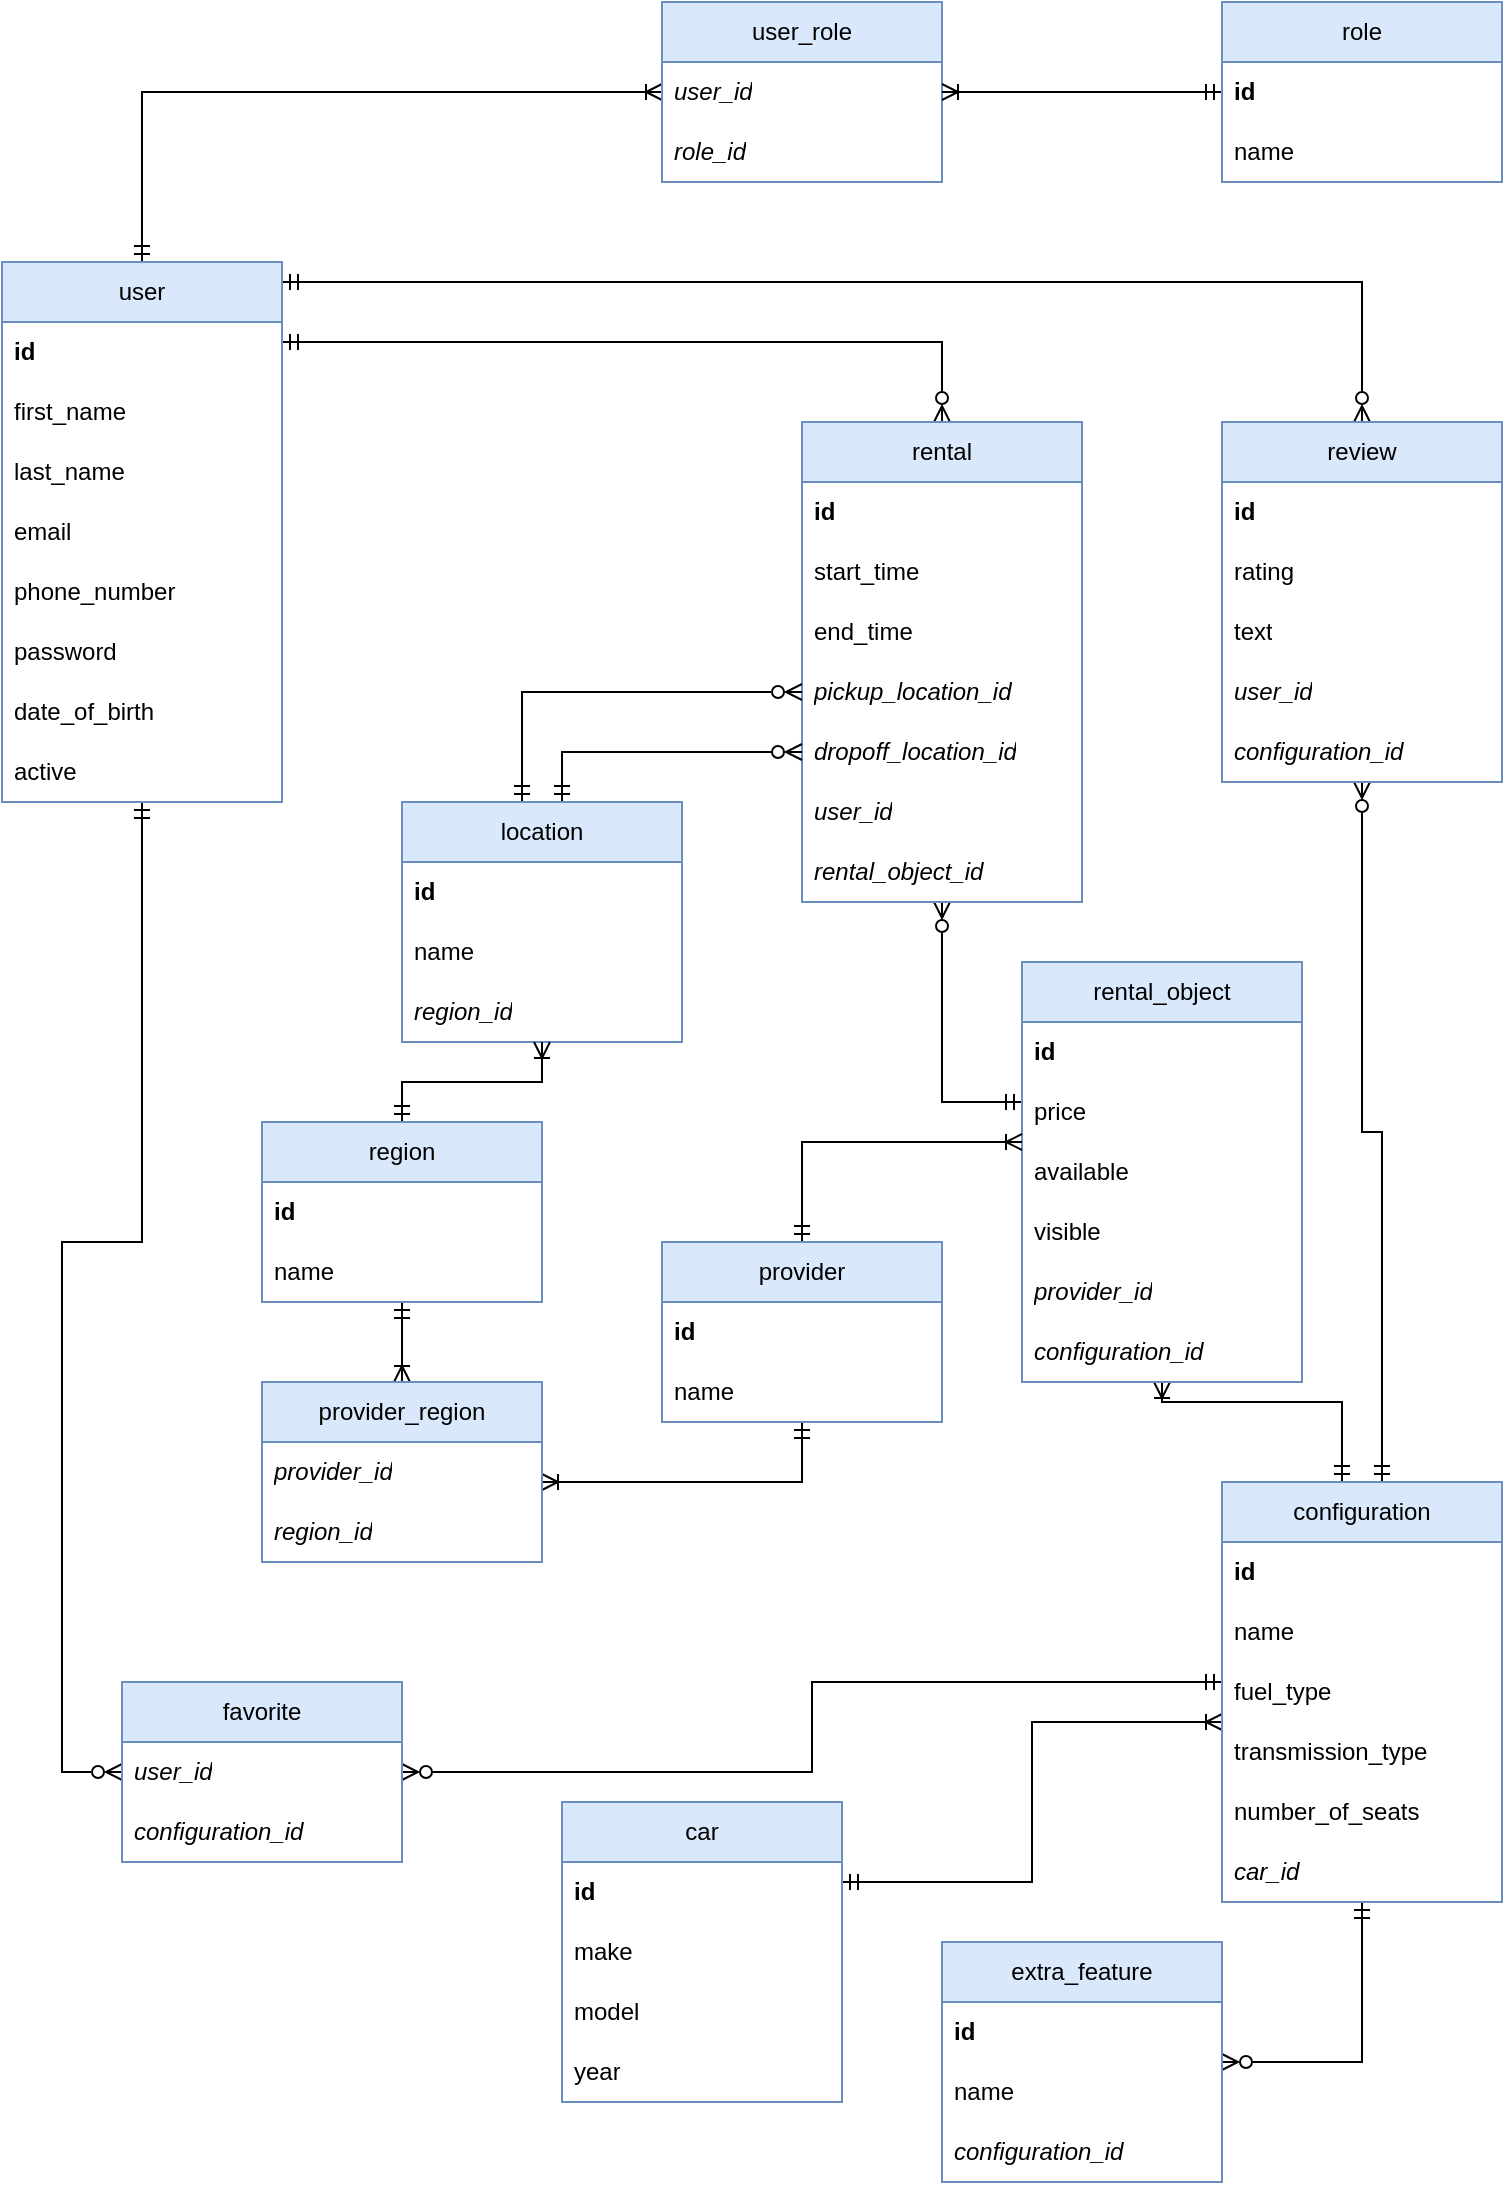 <mxfile version="27.0.6">
  <diagram name="Page-1" id="WNyybUGZri2ZSLPDKoCc">
    <mxGraphModel dx="1010" dy="706" grid="1" gridSize="10" guides="1" tooltips="1" connect="1" arrows="1" fold="1" page="1" pageScale="1" pageWidth="827" pageHeight="1169" math="0" shadow="0">
      <root>
        <mxCell id="0" />
        <mxCell id="1" parent="0" />
        <mxCell id="mpDzhfVtSffEge_rda7b-10" style="edgeStyle=orthogonalEdgeStyle;rounded=0;orthogonalLoop=1;jettySize=auto;html=1;startArrow=ERmandOne;startFill=0;endArrow=ERoneToMany;endFill=0;" parent="1" source="PWQ7mStpWj21gvmkoMF8-1" target="PWQ7mStpWj21gvmkoMF8-10" edge="1">
          <mxGeometry relative="1" as="geometry">
            <Array as="points">
              <mxPoint x="110" y="85" />
            </Array>
          </mxGeometry>
        </mxCell>
        <mxCell id="mpDzhfVtSffEge_rda7b-12" style="edgeStyle=orthogonalEdgeStyle;rounded=0;orthogonalLoop=1;jettySize=auto;html=1;startArrow=ERmandOne;startFill=0;endArrow=ERzeroToMany;endFill=0;" parent="1" source="PWQ7mStpWj21gvmkoMF8-1" target="PWQ7mStpWj21gvmkoMF8-62" edge="1">
          <mxGeometry relative="1" as="geometry">
            <Array as="points">
              <mxPoint x="720" y="180" />
            </Array>
          </mxGeometry>
        </mxCell>
        <mxCell id="mpDzhfVtSffEge_rda7b-26" style="edgeStyle=orthogonalEdgeStyle;rounded=0;orthogonalLoop=1;jettySize=auto;html=1;startArrow=ERmandOne;startFill=0;endArrow=ERzeroToMany;endFill=0;" parent="1" source="PWQ7mStpWj21gvmkoMF8-1" target="PWQ7mStpWj21gvmkoMF8-58" edge="1">
          <mxGeometry relative="1" as="geometry">
            <Array as="points">
              <mxPoint x="110" y="660" />
              <mxPoint x="70" y="660" />
              <mxPoint x="70" y="925" />
            </Array>
          </mxGeometry>
        </mxCell>
        <mxCell id="z5wLaxCJJsWIut5VB5Wa-21" style="edgeStyle=orthogonalEdgeStyle;rounded=0;orthogonalLoop=1;jettySize=auto;html=1;startArrow=ERmandOne;startFill=0;endArrow=ERzeroToMany;endFill=0;" parent="1" source="PWQ7mStpWj21gvmkoMF8-1" target="PWQ7mStpWj21gvmkoMF8-49" edge="1">
          <mxGeometry relative="1" as="geometry">
            <Array as="points">
              <mxPoint x="510" y="210" />
            </Array>
          </mxGeometry>
        </mxCell>
        <mxCell id="PWQ7mStpWj21gvmkoMF8-1" value="user" style="swimlane;fontStyle=0;childLayout=stackLayout;horizontal=1;startSize=30;horizontalStack=0;resizeParent=1;resizeParentMax=0;resizeLast=0;collapsible=1;marginBottom=0;whiteSpace=wrap;html=1;fillColor=#dae8fc;strokeColor=#6c8ebf;" parent="1" vertex="1">
          <mxGeometry x="40" y="170" width="140" height="270" as="geometry" />
        </mxCell>
        <mxCell id="PWQ7mStpWj21gvmkoMF8-2" value="&lt;b&gt;id&lt;/b&gt;" style="text;strokeColor=none;fillColor=none;align=left;verticalAlign=middle;spacingLeft=4;spacingRight=4;overflow=hidden;points=[[0,0.5],[1,0.5]];portConstraint=eastwest;rotatable=0;whiteSpace=wrap;html=1;" parent="PWQ7mStpWj21gvmkoMF8-1" vertex="1">
          <mxGeometry y="30" width="140" height="30" as="geometry" />
        </mxCell>
        <mxCell id="PWQ7mStpWj21gvmkoMF8-3" value="first_name" style="text;strokeColor=none;fillColor=none;align=left;verticalAlign=middle;spacingLeft=4;spacingRight=4;overflow=hidden;points=[[0,0.5],[1,0.5]];portConstraint=eastwest;rotatable=0;whiteSpace=wrap;html=1;" parent="PWQ7mStpWj21gvmkoMF8-1" vertex="1">
          <mxGeometry y="60" width="140" height="30" as="geometry" />
        </mxCell>
        <mxCell id="PWQ7mStpWj21gvmkoMF8-4" value="last_name" style="text;strokeColor=none;fillColor=none;align=left;verticalAlign=middle;spacingLeft=4;spacingRight=4;overflow=hidden;points=[[0,0.5],[1,0.5]];portConstraint=eastwest;rotatable=0;whiteSpace=wrap;html=1;" parent="PWQ7mStpWj21gvmkoMF8-1" vertex="1">
          <mxGeometry y="90" width="140" height="30" as="geometry" />
        </mxCell>
        <mxCell id="PWQ7mStpWj21gvmkoMF8-5" value="email" style="text;strokeColor=none;fillColor=none;align=left;verticalAlign=middle;spacingLeft=4;spacingRight=4;overflow=hidden;points=[[0,0.5],[1,0.5]];portConstraint=eastwest;rotatable=0;whiteSpace=wrap;html=1;" parent="PWQ7mStpWj21gvmkoMF8-1" vertex="1">
          <mxGeometry y="120" width="140" height="30" as="geometry" />
        </mxCell>
        <mxCell id="PWQ7mStpWj21gvmkoMF8-6" value="phone_number" style="text;strokeColor=none;fillColor=none;align=left;verticalAlign=middle;spacingLeft=4;spacingRight=4;overflow=hidden;points=[[0,0.5],[1,0.5]];portConstraint=eastwest;rotatable=0;whiteSpace=wrap;html=1;" parent="PWQ7mStpWj21gvmkoMF8-1" vertex="1">
          <mxGeometry y="150" width="140" height="30" as="geometry" />
        </mxCell>
        <mxCell id="PWQ7mStpWj21gvmkoMF8-7" value="password" style="text;strokeColor=none;fillColor=none;align=left;verticalAlign=middle;spacingLeft=4;spacingRight=4;overflow=hidden;points=[[0,0.5],[1,0.5]];portConstraint=eastwest;rotatable=0;whiteSpace=wrap;html=1;" parent="PWQ7mStpWj21gvmkoMF8-1" vertex="1">
          <mxGeometry y="180" width="140" height="30" as="geometry" />
        </mxCell>
        <mxCell id="PWQ7mStpWj21gvmkoMF8-8" value="date_of_birth" style="text;strokeColor=none;fillColor=none;align=left;verticalAlign=middle;spacingLeft=4;spacingRight=4;overflow=hidden;points=[[0,0.5],[1,0.5]];portConstraint=eastwest;rotatable=0;whiteSpace=wrap;html=1;" parent="PWQ7mStpWj21gvmkoMF8-1" vertex="1">
          <mxGeometry y="210" width="140" height="30" as="geometry" />
        </mxCell>
        <mxCell id="PWQ7mStpWj21gvmkoMF8-9" value="active" style="text;strokeColor=none;fillColor=none;align=left;verticalAlign=middle;spacingLeft=4;spacingRight=4;overflow=hidden;points=[[0,0.5],[1,0.5]];portConstraint=eastwest;rotatable=0;whiteSpace=wrap;html=1;" parent="PWQ7mStpWj21gvmkoMF8-1" vertex="1">
          <mxGeometry y="240" width="140" height="30" as="geometry" />
        </mxCell>
        <mxCell id="PWQ7mStpWj21gvmkoMF8-10" value="user_role" style="swimlane;fontStyle=0;childLayout=stackLayout;horizontal=1;startSize=30;horizontalStack=0;resizeParent=1;resizeParentMax=0;resizeLast=0;collapsible=1;marginBottom=0;whiteSpace=wrap;html=1;fillColor=#dae8fc;strokeColor=#6c8ebf;" parent="1" vertex="1">
          <mxGeometry x="370" y="40" width="140" height="90" as="geometry" />
        </mxCell>
        <mxCell id="PWQ7mStpWj21gvmkoMF8-11" value="&lt;i style=&quot;&quot;&gt;user_id&lt;/i&gt;" style="text;strokeColor=none;fillColor=none;align=left;verticalAlign=middle;spacingLeft=4;spacingRight=4;overflow=hidden;points=[[0,0.5],[1,0.5]];portConstraint=eastwest;rotatable=0;whiteSpace=wrap;html=1;" parent="PWQ7mStpWj21gvmkoMF8-10" vertex="1">
          <mxGeometry y="30" width="140" height="30" as="geometry" />
        </mxCell>
        <mxCell id="PWQ7mStpWj21gvmkoMF8-12" value="&lt;i style=&quot;&quot;&gt;role_id&lt;/i&gt;" style="text;strokeColor=none;fillColor=none;align=left;verticalAlign=middle;spacingLeft=4;spacingRight=4;overflow=hidden;points=[[0,0.5],[1,0.5]];portConstraint=eastwest;rotatable=0;whiteSpace=wrap;html=1;" parent="PWQ7mStpWj21gvmkoMF8-10" vertex="1">
          <mxGeometry y="60" width="140" height="30" as="geometry" />
        </mxCell>
        <mxCell id="mpDzhfVtSffEge_rda7b-11" style="edgeStyle=orthogonalEdgeStyle;rounded=0;orthogonalLoop=1;jettySize=auto;html=1;startArrow=ERmandOne;startFill=0;endArrow=ERoneToMany;endFill=0;" parent="1" source="PWQ7mStpWj21gvmkoMF8-14" target="PWQ7mStpWj21gvmkoMF8-10" edge="1">
          <mxGeometry relative="1" as="geometry" />
        </mxCell>
        <mxCell id="PWQ7mStpWj21gvmkoMF8-14" value="role" style="swimlane;fontStyle=0;childLayout=stackLayout;horizontal=1;startSize=30;horizontalStack=0;resizeParent=1;resizeParentMax=0;resizeLast=0;collapsible=1;marginBottom=0;whiteSpace=wrap;html=1;fillColor=#dae8fc;strokeColor=#6c8ebf;" parent="1" vertex="1">
          <mxGeometry x="650" y="40" width="140" height="90" as="geometry" />
        </mxCell>
        <mxCell id="PWQ7mStpWj21gvmkoMF8-15" value="&lt;b&gt;id&lt;/b&gt;" style="text;strokeColor=none;fillColor=none;align=left;verticalAlign=middle;spacingLeft=4;spacingRight=4;overflow=hidden;points=[[0,0.5],[1,0.5]];portConstraint=eastwest;rotatable=0;whiteSpace=wrap;html=1;" parent="PWQ7mStpWj21gvmkoMF8-14" vertex="1">
          <mxGeometry y="30" width="140" height="30" as="geometry" />
        </mxCell>
        <mxCell id="PWQ7mStpWj21gvmkoMF8-16" value="name" style="text;strokeColor=none;fillColor=none;align=left;verticalAlign=middle;spacingLeft=4;spacingRight=4;overflow=hidden;points=[[0,0.5],[1,0.5]];portConstraint=eastwest;rotatable=0;whiteSpace=wrap;html=1;" parent="PWQ7mStpWj21gvmkoMF8-14" vertex="1">
          <mxGeometry y="60" width="140" height="30" as="geometry" />
        </mxCell>
        <mxCell id="mpDzhfVtSffEge_rda7b-24" style="edgeStyle=orthogonalEdgeStyle;rounded=0;orthogonalLoop=1;jettySize=auto;html=1;startArrow=ERmandOne;startFill=0;endArrow=ERoneToMany;endFill=0;" parent="1" source="PWQ7mStpWj21gvmkoMF8-20" target="PWQ7mStpWj21gvmkoMF8-25" edge="1">
          <mxGeometry relative="1" as="geometry">
            <Array as="points">
              <mxPoint x="555" y="980" />
              <mxPoint x="555" y="900" />
            </Array>
          </mxGeometry>
        </mxCell>
        <mxCell id="PWQ7mStpWj21gvmkoMF8-20" value="car" style="swimlane;fontStyle=0;childLayout=stackLayout;horizontal=1;startSize=30;horizontalStack=0;resizeParent=1;resizeParentMax=0;resizeLast=0;collapsible=1;marginBottom=0;whiteSpace=wrap;html=1;fillColor=#dae8fc;strokeColor=#6c8ebf;" parent="1" vertex="1">
          <mxGeometry x="320" y="940" width="140" height="150" as="geometry" />
        </mxCell>
        <mxCell id="PWQ7mStpWj21gvmkoMF8-24" value="&lt;b&gt;id&lt;/b&gt;" style="text;strokeColor=none;fillColor=none;align=left;verticalAlign=middle;spacingLeft=4;spacingRight=4;overflow=hidden;points=[[0,0.5],[1,0.5]];portConstraint=eastwest;rotatable=0;whiteSpace=wrap;html=1;" parent="PWQ7mStpWj21gvmkoMF8-20" vertex="1">
          <mxGeometry y="30" width="140" height="30" as="geometry" />
        </mxCell>
        <mxCell id="PWQ7mStpWj21gvmkoMF8-21" value="make" style="text;strokeColor=none;fillColor=none;align=left;verticalAlign=middle;spacingLeft=4;spacingRight=4;overflow=hidden;points=[[0,0.5],[1,0.5]];portConstraint=eastwest;rotatable=0;whiteSpace=wrap;html=1;" parent="PWQ7mStpWj21gvmkoMF8-20" vertex="1">
          <mxGeometry y="60" width="140" height="30" as="geometry" />
        </mxCell>
        <mxCell id="PWQ7mStpWj21gvmkoMF8-22" value="model" style="text;strokeColor=none;fillColor=none;align=left;verticalAlign=middle;spacingLeft=4;spacingRight=4;overflow=hidden;points=[[0,0.5],[1,0.5]];portConstraint=eastwest;rotatable=0;whiteSpace=wrap;html=1;" parent="PWQ7mStpWj21gvmkoMF8-20" vertex="1">
          <mxGeometry y="90" width="140" height="30" as="geometry" />
        </mxCell>
        <mxCell id="PWQ7mStpWj21gvmkoMF8-23" value="year" style="text;strokeColor=none;fillColor=none;align=left;verticalAlign=middle;spacingLeft=4;spacingRight=4;overflow=hidden;points=[[0,0.5],[1,0.5]];portConstraint=eastwest;rotatable=0;whiteSpace=wrap;html=1;" parent="PWQ7mStpWj21gvmkoMF8-20" vertex="1">
          <mxGeometry y="120" width="140" height="30" as="geometry" />
        </mxCell>
        <mxCell id="mpDzhfVtSffEge_rda7b-25" style="edgeStyle=orthogonalEdgeStyle;rounded=0;orthogonalLoop=1;jettySize=auto;html=1;startArrow=ERmandOne;startFill=0;endArrow=ERzeroToMany;endFill=0;" parent="1" source="PWQ7mStpWj21gvmkoMF8-25" target="PWQ7mStpWj21gvmkoMF8-32" edge="1">
          <mxGeometry relative="1" as="geometry">
            <Array as="points">
              <mxPoint x="720" y="1070" />
            </Array>
          </mxGeometry>
        </mxCell>
        <mxCell id="mpDzhfVtSffEge_rda7b-27" style="edgeStyle=orthogonalEdgeStyle;rounded=0;orthogonalLoop=1;jettySize=auto;html=1;startArrow=ERmandOne;startFill=0;endArrow=ERzeroToMany;endFill=0;" parent="1" source="PWQ7mStpWj21gvmkoMF8-25" target="PWQ7mStpWj21gvmkoMF8-58" edge="1">
          <mxGeometry relative="1" as="geometry">
            <Array as="points">
              <mxPoint x="445" y="880" />
              <mxPoint x="445" y="925" />
            </Array>
          </mxGeometry>
        </mxCell>
        <mxCell id="mpDzhfVtSffEge_rda7b-33" style="edgeStyle=orthogonalEdgeStyle;rounded=0;orthogonalLoop=1;jettySize=auto;html=1;startArrow=ERmandOne;startFill=0;endArrow=ERzeroToMany;endFill=0;" parent="1" source="PWQ7mStpWj21gvmkoMF8-25" target="PWQ7mStpWj21gvmkoMF8-62" edge="1">
          <mxGeometry relative="1" as="geometry">
            <Array as="points">
              <mxPoint x="730" y="605" />
              <mxPoint x="720" y="605" />
            </Array>
          </mxGeometry>
        </mxCell>
        <mxCell id="z5wLaxCJJsWIut5VB5Wa-22" style="edgeStyle=orthogonalEdgeStyle;rounded=0;orthogonalLoop=1;jettySize=auto;html=1;startArrow=ERmandOne;startFill=0;endArrow=ERoneToMany;endFill=0;" parent="1" source="PWQ7mStpWj21gvmkoMF8-25" target="PWQ7mStpWj21gvmkoMF8-36" edge="1">
          <mxGeometry relative="1" as="geometry">
            <Array as="points">
              <mxPoint x="710" y="740" />
              <mxPoint x="620" y="740" />
            </Array>
          </mxGeometry>
        </mxCell>
        <mxCell id="PWQ7mStpWj21gvmkoMF8-25" value="configuration" style="swimlane;fontStyle=0;childLayout=stackLayout;horizontal=1;startSize=30;horizontalStack=0;resizeParent=1;resizeParentMax=0;resizeLast=0;collapsible=1;marginBottom=0;whiteSpace=wrap;html=1;fillColor=#dae8fc;strokeColor=#6c8ebf;" parent="1" vertex="1">
          <mxGeometry x="650" y="780" width="140" height="210" as="geometry" />
        </mxCell>
        <mxCell id="PWQ7mStpWj21gvmkoMF8-26" value="&lt;b&gt;id&lt;/b&gt;" style="text;strokeColor=none;fillColor=none;align=left;verticalAlign=middle;spacingLeft=4;spacingRight=4;overflow=hidden;points=[[0,0.5],[1,0.5]];portConstraint=eastwest;rotatable=0;whiteSpace=wrap;html=1;" parent="PWQ7mStpWj21gvmkoMF8-25" vertex="1">
          <mxGeometry y="30" width="140" height="30" as="geometry" />
        </mxCell>
        <mxCell id="PWQ7mStpWj21gvmkoMF8-40" value="name" style="text;strokeColor=none;fillColor=none;align=left;verticalAlign=middle;spacingLeft=4;spacingRight=4;overflow=hidden;points=[[0,0.5],[1,0.5]];portConstraint=eastwest;rotatable=0;whiteSpace=wrap;html=1;" parent="PWQ7mStpWj21gvmkoMF8-25" vertex="1">
          <mxGeometry y="60" width="140" height="30" as="geometry" />
        </mxCell>
        <mxCell id="PWQ7mStpWj21gvmkoMF8-27" value="fuel_type" style="text;strokeColor=none;fillColor=none;align=left;verticalAlign=middle;spacingLeft=4;spacingRight=4;overflow=hidden;points=[[0,0.5],[1,0.5]];portConstraint=eastwest;rotatable=0;whiteSpace=wrap;html=1;" parent="PWQ7mStpWj21gvmkoMF8-25" vertex="1">
          <mxGeometry y="90" width="140" height="30" as="geometry" />
        </mxCell>
        <mxCell id="PWQ7mStpWj21gvmkoMF8-28" value="transmission_type" style="text;strokeColor=none;fillColor=none;align=left;verticalAlign=middle;spacingLeft=4;spacingRight=4;overflow=hidden;points=[[0,0.5],[1,0.5]];portConstraint=eastwest;rotatable=0;whiteSpace=wrap;html=1;" parent="PWQ7mStpWj21gvmkoMF8-25" vertex="1">
          <mxGeometry y="120" width="140" height="30" as="geometry" />
        </mxCell>
        <mxCell id="PWQ7mStpWj21gvmkoMF8-30" value="number_of_seats" style="text;strokeColor=none;fillColor=none;align=left;verticalAlign=middle;spacingLeft=4;spacingRight=4;overflow=hidden;points=[[0,0.5],[1,0.5]];portConstraint=eastwest;rotatable=0;whiteSpace=wrap;html=1;" parent="PWQ7mStpWj21gvmkoMF8-25" vertex="1">
          <mxGeometry y="150" width="140" height="30" as="geometry" />
        </mxCell>
        <mxCell id="PWQ7mStpWj21gvmkoMF8-31" value="&lt;i&gt;car_id&lt;/i&gt;" style="text;strokeColor=none;fillColor=none;align=left;verticalAlign=middle;spacingLeft=4;spacingRight=4;overflow=hidden;points=[[0,0.5],[1,0.5]];portConstraint=eastwest;rotatable=0;whiteSpace=wrap;html=1;" parent="PWQ7mStpWj21gvmkoMF8-25" vertex="1">
          <mxGeometry y="180" width="140" height="30" as="geometry" />
        </mxCell>
        <mxCell id="PWQ7mStpWj21gvmkoMF8-32" value="extra_feature" style="swimlane;fontStyle=0;childLayout=stackLayout;horizontal=1;startSize=30;horizontalStack=0;resizeParent=1;resizeParentMax=0;resizeLast=0;collapsible=1;marginBottom=0;whiteSpace=wrap;html=1;fillColor=#dae8fc;strokeColor=#6c8ebf;" parent="1" vertex="1">
          <mxGeometry x="510" y="1010" width="140" height="120" as="geometry" />
        </mxCell>
        <mxCell id="PWQ7mStpWj21gvmkoMF8-33" value="&lt;b&gt;id&lt;/b&gt;" style="text;strokeColor=none;fillColor=none;align=left;verticalAlign=middle;spacingLeft=4;spacingRight=4;overflow=hidden;points=[[0,0.5],[1,0.5]];portConstraint=eastwest;rotatable=0;whiteSpace=wrap;html=1;" parent="PWQ7mStpWj21gvmkoMF8-32" vertex="1">
          <mxGeometry y="30" width="140" height="30" as="geometry" />
        </mxCell>
        <mxCell id="PWQ7mStpWj21gvmkoMF8-34" value="name" style="text;strokeColor=none;fillColor=none;align=left;verticalAlign=middle;spacingLeft=4;spacingRight=4;overflow=hidden;points=[[0,0.5],[1,0.5]];portConstraint=eastwest;rotatable=0;whiteSpace=wrap;html=1;" parent="PWQ7mStpWj21gvmkoMF8-32" vertex="1">
          <mxGeometry y="60" width="140" height="30" as="geometry" />
        </mxCell>
        <mxCell id="PWQ7mStpWj21gvmkoMF8-35" value="&lt;i&gt;configuration_id&lt;/i&gt;" style="text;strokeColor=none;fillColor=none;align=left;verticalAlign=middle;spacingLeft=4;spacingRight=4;overflow=hidden;points=[[0,0.5],[1,0.5]];portConstraint=eastwest;rotatable=0;whiteSpace=wrap;html=1;" parent="PWQ7mStpWj21gvmkoMF8-32" vertex="1">
          <mxGeometry y="90" width="140" height="30" as="geometry" />
        </mxCell>
        <mxCell id="z5wLaxCJJsWIut5VB5Wa-24" style="edgeStyle=orthogonalEdgeStyle;rounded=0;orthogonalLoop=1;jettySize=auto;html=1;startArrow=ERmandOne;startFill=0;endArrow=ERzeroToMany;endFill=0;" parent="1" source="PWQ7mStpWj21gvmkoMF8-36" target="PWQ7mStpWj21gvmkoMF8-49" edge="1">
          <mxGeometry relative="1" as="geometry">
            <Array as="points">
              <mxPoint x="510" y="590" />
            </Array>
          </mxGeometry>
        </mxCell>
        <mxCell id="PWQ7mStpWj21gvmkoMF8-36" value="rental_object" style="swimlane;fontStyle=0;childLayout=stackLayout;horizontal=1;startSize=30;horizontalStack=0;resizeParent=1;resizeParentMax=0;resizeLast=0;collapsible=1;marginBottom=0;whiteSpace=wrap;html=1;fillColor=#dae8fc;strokeColor=#6c8ebf;" parent="1" vertex="1">
          <mxGeometry x="550" y="520" width="140" height="210" as="geometry" />
        </mxCell>
        <mxCell id="PWQ7mStpWj21gvmkoMF8-37" value="&lt;b&gt;id&lt;/b&gt;" style="text;strokeColor=none;fillColor=none;align=left;verticalAlign=middle;spacingLeft=4;spacingRight=4;overflow=hidden;points=[[0,0.5],[1,0.5]];portConstraint=eastwest;rotatable=0;whiteSpace=wrap;html=1;" parent="PWQ7mStpWj21gvmkoMF8-36" vertex="1">
          <mxGeometry y="30" width="140" height="30" as="geometry" />
        </mxCell>
        <mxCell id="PWQ7mStpWj21gvmkoMF8-38" value="price" style="text;strokeColor=none;fillColor=none;align=left;verticalAlign=middle;spacingLeft=4;spacingRight=4;overflow=hidden;points=[[0,0.5],[1,0.5]];portConstraint=eastwest;rotatable=0;whiteSpace=wrap;html=1;" parent="PWQ7mStpWj21gvmkoMF8-36" vertex="1">
          <mxGeometry y="60" width="140" height="30" as="geometry" />
        </mxCell>
        <mxCell id="PWQ7mStpWj21gvmkoMF8-46" value="available" style="text;strokeColor=none;fillColor=none;align=left;verticalAlign=middle;spacingLeft=4;spacingRight=4;overflow=hidden;points=[[0,0.5],[1,0.5]];portConstraint=eastwest;rotatable=0;whiteSpace=wrap;html=1;" parent="PWQ7mStpWj21gvmkoMF8-36" vertex="1">
          <mxGeometry y="90" width="140" height="30" as="geometry" />
        </mxCell>
        <mxCell id="PWQ7mStpWj21gvmkoMF8-47" value="visible" style="text;strokeColor=none;fillColor=none;align=left;verticalAlign=middle;spacingLeft=4;spacingRight=4;overflow=hidden;points=[[0,0.5],[1,0.5]];portConstraint=eastwest;rotatable=0;whiteSpace=wrap;html=1;" parent="PWQ7mStpWj21gvmkoMF8-36" vertex="1">
          <mxGeometry y="120" width="140" height="30" as="geometry" />
        </mxCell>
        <mxCell id="nfhnvdz3ESeLj24-b-Vm-1" value="&lt;i&gt;provider_id&lt;/i&gt;" style="text;strokeColor=none;fillColor=none;align=left;verticalAlign=middle;spacingLeft=4;spacingRight=4;overflow=hidden;points=[[0,0.5],[1,0.5]];portConstraint=eastwest;rotatable=0;whiteSpace=wrap;html=1;" vertex="1" parent="PWQ7mStpWj21gvmkoMF8-36">
          <mxGeometry y="150" width="140" height="30" as="geometry" />
        </mxCell>
        <mxCell id="PWQ7mStpWj21gvmkoMF8-48" value="&lt;i&gt;configuration_id&lt;/i&gt;" style="text;strokeColor=none;fillColor=none;align=left;verticalAlign=middle;spacingLeft=4;spacingRight=4;overflow=hidden;points=[[0,0.5],[1,0.5]];portConstraint=eastwest;rotatable=0;whiteSpace=wrap;html=1;" parent="PWQ7mStpWj21gvmkoMF8-36" vertex="1">
          <mxGeometry y="180" width="140" height="30" as="geometry" />
        </mxCell>
        <mxCell id="PWQ7mStpWj21gvmkoMF8-49" value="rental" style="swimlane;fontStyle=0;childLayout=stackLayout;horizontal=1;startSize=30;horizontalStack=0;resizeParent=1;resizeParentMax=0;resizeLast=0;collapsible=1;marginBottom=0;whiteSpace=wrap;html=1;fillColor=#dae8fc;strokeColor=#6c8ebf;" parent="1" vertex="1">
          <mxGeometry x="440" y="250" width="140" height="240" as="geometry" />
        </mxCell>
        <mxCell id="PWQ7mStpWj21gvmkoMF8-50" value="&lt;b&gt;id&lt;/b&gt;" style="text;strokeColor=none;fillColor=none;align=left;verticalAlign=middle;spacingLeft=4;spacingRight=4;overflow=hidden;points=[[0,0.5],[1,0.5]];portConstraint=eastwest;rotatable=0;whiteSpace=wrap;html=1;" parent="PWQ7mStpWj21gvmkoMF8-49" vertex="1">
          <mxGeometry y="30" width="140" height="30" as="geometry" />
        </mxCell>
        <mxCell id="PWQ7mStpWj21gvmkoMF8-51" value="start_time" style="text;strokeColor=none;fillColor=none;align=left;verticalAlign=middle;spacingLeft=4;spacingRight=4;overflow=hidden;points=[[0,0.5],[1,0.5]];portConstraint=eastwest;rotatable=0;whiteSpace=wrap;html=1;" parent="PWQ7mStpWj21gvmkoMF8-49" vertex="1">
          <mxGeometry y="60" width="140" height="30" as="geometry" />
        </mxCell>
        <mxCell id="PWQ7mStpWj21gvmkoMF8-52" value="end_time" style="text;strokeColor=none;fillColor=none;align=left;verticalAlign=middle;spacingLeft=4;spacingRight=4;overflow=hidden;points=[[0,0.5],[1,0.5]];portConstraint=eastwest;rotatable=0;whiteSpace=wrap;html=1;" parent="PWQ7mStpWj21gvmkoMF8-49" vertex="1">
          <mxGeometry y="90" width="140" height="30" as="geometry" />
        </mxCell>
        <mxCell id="z5wLaxCJJsWIut5VB5Wa-5" value="&lt;i&gt;pickup_location_id&lt;/i&gt;" style="text;strokeColor=none;fillColor=none;align=left;verticalAlign=middle;spacingLeft=4;spacingRight=4;overflow=hidden;points=[[0,0.5],[1,0.5]];portConstraint=eastwest;rotatable=0;whiteSpace=wrap;html=1;" parent="PWQ7mStpWj21gvmkoMF8-49" vertex="1">
          <mxGeometry y="120" width="140" height="30" as="geometry" />
        </mxCell>
        <mxCell id="z5wLaxCJJsWIut5VB5Wa-6" value="&lt;i&gt;dropoff_location_id&lt;/i&gt;" style="text;strokeColor=none;fillColor=none;align=left;verticalAlign=middle;spacingLeft=4;spacingRight=4;overflow=hidden;points=[[0,0.5],[1,0.5]];portConstraint=eastwest;rotatable=0;whiteSpace=wrap;html=1;" parent="PWQ7mStpWj21gvmkoMF8-49" vertex="1">
          <mxGeometry y="150" width="140" height="30" as="geometry" />
        </mxCell>
        <mxCell id="PWQ7mStpWj21gvmkoMF8-54" value="&lt;i&gt;user_id&lt;/i&gt;" style="text;strokeColor=none;fillColor=none;align=left;verticalAlign=middle;spacingLeft=4;spacingRight=4;overflow=hidden;points=[[0,0.5],[1,0.5]];portConstraint=eastwest;rotatable=0;whiteSpace=wrap;html=1;" parent="PWQ7mStpWj21gvmkoMF8-49" vertex="1">
          <mxGeometry y="180" width="140" height="30" as="geometry" />
        </mxCell>
        <mxCell id="PWQ7mStpWj21gvmkoMF8-55" value="&lt;i&gt;rental_object_id&lt;/i&gt;" style="text;strokeColor=none;fillColor=none;align=left;verticalAlign=middle;spacingLeft=4;spacingRight=4;overflow=hidden;points=[[0,0.5],[1,0.5]];portConstraint=eastwest;rotatable=0;whiteSpace=wrap;html=1;" parent="PWQ7mStpWj21gvmkoMF8-49" vertex="1">
          <mxGeometry y="210" width="140" height="30" as="geometry" />
        </mxCell>
        <mxCell id="PWQ7mStpWj21gvmkoMF8-58" value="favorite" style="swimlane;fontStyle=0;childLayout=stackLayout;horizontal=1;startSize=30;horizontalStack=0;resizeParent=1;resizeParentMax=0;resizeLast=0;collapsible=1;marginBottom=0;whiteSpace=wrap;html=1;fillColor=#dae8fc;strokeColor=#6c8ebf;" parent="1" vertex="1">
          <mxGeometry x="100" y="880" width="140" height="90" as="geometry" />
        </mxCell>
        <mxCell id="PWQ7mStpWj21gvmkoMF8-59" value="&lt;i style=&quot;&quot;&gt;user_id&lt;/i&gt;" style="text;strokeColor=none;fillColor=none;align=left;verticalAlign=middle;spacingLeft=4;spacingRight=4;overflow=hidden;points=[[0,0.5],[1,0.5]];portConstraint=eastwest;rotatable=0;whiteSpace=wrap;html=1;" parent="PWQ7mStpWj21gvmkoMF8-58" vertex="1">
          <mxGeometry y="30" width="140" height="30" as="geometry" />
        </mxCell>
        <mxCell id="PWQ7mStpWj21gvmkoMF8-60" value="&lt;i&gt;configuration_id&lt;/i&gt;" style="text;strokeColor=none;fillColor=none;align=left;verticalAlign=middle;spacingLeft=4;spacingRight=4;overflow=hidden;points=[[0,0.5],[1,0.5]];portConstraint=eastwest;rotatable=0;whiteSpace=wrap;html=1;" parent="PWQ7mStpWj21gvmkoMF8-58" vertex="1">
          <mxGeometry y="60" width="140" height="30" as="geometry" />
        </mxCell>
        <mxCell id="PWQ7mStpWj21gvmkoMF8-62" value="review" style="swimlane;fontStyle=0;childLayout=stackLayout;horizontal=1;startSize=30;horizontalStack=0;resizeParent=1;resizeParentMax=0;resizeLast=0;collapsible=1;marginBottom=0;whiteSpace=wrap;html=1;fillColor=#dae8fc;strokeColor=#6c8ebf;" parent="1" vertex="1">
          <mxGeometry x="650" y="250" width="140" height="180" as="geometry" />
        </mxCell>
        <mxCell id="PWQ7mStpWj21gvmkoMF8-63" value="&lt;b&gt;id&lt;/b&gt;" style="text;strokeColor=none;fillColor=none;align=left;verticalAlign=middle;spacingLeft=4;spacingRight=4;overflow=hidden;points=[[0,0.5],[1,0.5]];portConstraint=eastwest;rotatable=0;whiteSpace=wrap;html=1;" parent="PWQ7mStpWj21gvmkoMF8-62" vertex="1">
          <mxGeometry y="30" width="140" height="30" as="geometry" />
        </mxCell>
        <mxCell id="PWQ7mStpWj21gvmkoMF8-64" value="rating" style="text;strokeColor=none;fillColor=none;align=left;verticalAlign=middle;spacingLeft=4;spacingRight=4;overflow=hidden;points=[[0,0.5],[1,0.5]];portConstraint=eastwest;rotatable=0;whiteSpace=wrap;html=1;" parent="PWQ7mStpWj21gvmkoMF8-62" vertex="1">
          <mxGeometry y="60" width="140" height="30" as="geometry" />
        </mxCell>
        <mxCell id="PWQ7mStpWj21gvmkoMF8-65" value="text" style="text;strokeColor=none;fillColor=none;align=left;verticalAlign=middle;spacingLeft=4;spacingRight=4;overflow=hidden;points=[[0,0.5],[1,0.5]];portConstraint=eastwest;rotatable=0;whiteSpace=wrap;html=1;" parent="PWQ7mStpWj21gvmkoMF8-62" vertex="1">
          <mxGeometry y="90" width="140" height="30" as="geometry" />
        </mxCell>
        <mxCell id="PWQ7mStpWj21gvmkoMF8-66" value="&lt;i&gt;user_id&lt;/i&gt;" style="text;strokeColor=none;fillColor=none;align=left;verticalAlign=middle;spacingLeft=4;spacingRight=4;overflow=hidden;points=[[0,0.5],[1,0.5]];portConstraint=eastwest;rotatable=0;whiteSpace=wrap;html=1;" parent="PWQ7mStpWj21gvmkoMF8-62" vertex="1">
          <mxGeometry y="120" width="140" height="30" as="geometry" />
        </mxCell>
        <mxCell id="PWQ7mStpWj21gvmkoMF8-67" value="&lt;i&gt;configuration_id&lt;/i&gt;" style="text;strokeColor=none;fillColor=none;align=left;verticalAlign=middle;spacingLeft=4;spacingRight=4;overflow=hidden;points=[[0,0.5],[1,0.5]];portConstraint=eastwest;rotatable=0;whiteSpace=wrap;html=1;" parent="PWQ7mStpWj21gvmkoMF8-62" vertex="1">
          <mxGeometry y="150" width="140" height="30" as="geometry" />
        </mxCell>
        <mxCell id="z5wLaxCJJsWIut5VB5Wa-30" style="edgeStyle=orthogonalEdgeStyle;rounded=0;orthogonalLoop=1;jettySize=auto;html=1;entryX=0;entryY=0.5;entryDx=0;entryDy=0;startArrow=ERmandOne;startFill=0;endArrow=ERzeroToMany;endFill=0;" parent="1" source="yYXdAtdjVV_O5H6evhx1-8" target="z5wLaxCJJsWIut5VB5Wa-5" edge="1">
          <mxGeometry relative="1" as="geometry">
            <Array as="points">
              <mxPoint x="300" y="385" />
            </Array>
          </mxGeometry>
        </mxCell>
        <mxCell id="z5wLaxCJJsWIut5VB5Wa-31" style="edgeStyle=orthogonalEdgeStyle;rounded=0;orthogonalLoop=1;jettySize=auto;html=1;entryX=0;entryY=0.5;entryDx=0;entryDy=0;startArrow=ERmandOne;startFill=0;endArrow=ERzeroToMany;endFill=0;" parent="1" source="yYXdAtdjVV_O5H6evhx1-8" target="z5wLaxCJJsWIut5VB5Wa-6" edge="1">
          <mxGeometry relative="1" as="geometry">
            <Array as="points">
              <mxPoint x="320" y="415" />
            </Array>
          </mxGeometry>
        </mxCell>
        <mxCell id="yYXdAtdjVV_O5H6evhx1-8" value="location" style="swimlane;fontStyle=0;childLayout=stackLayout;horizontal=1;startSize=30;horizontalStack=0;resizeParent=1;resizeParentMax=0;resizeLast=0;collapsible=1;marginBottom=0;whiteSpace=wrap;html=1;fillColor=#dae8fc;strokeColor=#6c8ebf;" parent="1" vertex="1">
          <mxGeometry x="240" y="440" width="140" height="120" as="geometry" />
        </mxCell>
        <mxCell id="yYXdAtdjVV_O5H6evhx1-9" value="&lt;b&gt;id&lt;/b&gt;" style="text;strokeColor=none;fillColor=none;align=left;verticalAlign=middle;spacingLeft=4;spacingRight=4;overflow=hidden;points=[[0,0.5],[1,0.5]];portConstraint=eastwest;rotatable=0;whiteSpace=wrap;html=1;" parent="yYXdAtdjVV_O5H6evhx1-8" vertex="1">
          <mxGeometry y="30" width="140" height="30" as="geometry" />
        </mxCell>
        <mxCell id="yYXdAtdjVV_O5H6evhx1-10" value="name" style="text;strokeColor=none;fillColor=none;align=left;verticalAlign=middle;spacingLeft=4;spacingRight=4;overflow=hidden;points=[[0,0.5],[1,0.5]];portConstraint=eastwest;rotatable=0;whiteSpace=wrap;html=1;" parent="yYXdAtdjVV_O5H6evhx1-8" vertex="1">
          <mxGeometry y="60" width="140" height="30" as="geometry" />
        </mxCell>
        <mxCell id="yYXdAtdjVV_O5H6evhx1-11" value="&lt;i&gt;region_id&lt;/i&gt;" style="text;strokeColor=none;fillColor=none;align=left;verticalAlign=middle;spacingLeft=4;spacingRight=4;overflow=hidden;points=[[0,0.5],[1,0.5]];portConstraint=eastwest;rotatable=0;whiteSpace=wrap;html=1;" parent="yYXdAtdjVV_O5H6evhx1-8" vertex="1">
          <mxGeometry y="90" width="140" height="30" as="geometry" />
        </mxCell>
        <mxCell id="z5wLaxCJJsWIut5VB5Wa-28" style="edgeStyle=orthogonalEdgeStyle;rounded=0;orthogonalLoop=1;jettySize=auto;html=1;startArrow=ERmandOne;startFill=0;endArrow=ERoneToMany;endFill=0;" parent="1" source="yYXdAtdjVV_O5H6evhx1-12" target="z5wLaxCJJsWIut5VB5Wa-1" edge="1">
          <mxGeometry relative="1" as="geometry" />
        </mxCell>
        <mxCell id="z5wLaxCJJsWIut5VB5Wa-29" style="edgeStyle=orthogonalEdgeStyle;rounded=0;orthogonalLoop=1;jettySize=auto;html=1;startArrow=ERmandOne;startFill=0;endArrow=ERoneToMany;endFill=0;" parent="1" source="yYXdAtdjVV_O5H6evhx1-12" target="yYXdAtdjVV_O5H6evhx1-8" edge="1">
          <mxGeometry relative="1" as="geometry" />
        </mxCell>
        <mxCell id="yYXdAtdjVV_O5H6evhx1-12" value="region" style="swimlane;fontStyle=0;childLayout=stackLayout;horizontal=1;startSize=30;horizontalStack=0;resizeParent=1;resizeParentMax=0;resizeLast=0;collapsible=1;marginBottom=0;whiteSpace=wrap;html=1;fillColor=#dae8fc;strokeColor=#6c8ebf;" parent="1" vertex="1">
          <mxGeometry x="170" y="600" width="140" height="90" as="geometry" />
        </mxCell>
        <mxCell id="yYXdAtdjVV_O5H6evhx1-13" value="&lt;b&gt;id&lt;/b&gt;" style="text;strokeColor=none;fillColor=none;align=left;verticalAlign=middle;spacingLeft=4;spacingRight=4;overflow=hidden;points=[[0,0.5],[1,0.5]];portConstraint=eastwest;rotatable=0;whiteSpace=wrap;html=1;" parent="yYXdAtdjVV_O5H6evhx1-12" vertex="1">
          <mxGeometry y="30" width="140" height="30" as="geometry" />
        </mxCell>
        <mxCell id="yYXdAtdjVV_O5H6evhx1-14" value="name" style="text;strokeColor=none;fillColor=none;align=left;verticalAlign=middle;spacingLeft=4;spacingRight=4;overflow=hidden;points=[[0,0.5],[1,0.5]];portConstraint=eastwest;rotatable=0;whiteSpace=wrap;html=1;" parent="yYXdAtdjVV_O5H6evhx1-12" vertex="1">
          <mxGeometry y="60" width="140" height="30" as="geometry" />
        </mxCell>
        <mxCell id="z5wLaxCJJsWIut5VB5Wa-26" style="edgeStyle=orthogonalEdgeStyle;rounded=0;orthogonalLoop=1;jettySize=auto;html=1;startArrow=ERmandOne;startFill=0;endArrow=ERoneToMany;endFill=0;" parent="1" source="yYXdAtdjVV_O5H6evhx1-16" target="PWQ7mStpWj21gvmkoMF8-36" edge="1">
          <mxGeometry relative="1" as="geometry">
            <Array as="points">
              <mxPoint x="440" y="610" />
            </Array>
          </mxGeometry>
        </mxCell>
        <mxCell id="z5wLaxCJJsWIut5VB5Wa-27" style="edgeStyle=orthogonalEdgeStyle;rounded=0;orthogonalLoop=1;jettySize=auto;html=1;startArrow=ERmandOne;startFill=0;endArrow=ERoneToMany;endFill=0;" parent="1" source="yYXdAtdjVV_O5H6evhx1-16" target="z5wLaxCJJsWIut5VB5Wa-1" edge="1">
          <mxGeometry relative="1" as="geometry">
            <Array as="points">
              <mxPoint x="440" y="780" />
            </Array>
          </mxGeometry>
        </mxCell>
        <mxCell id="yYXdAtdjVV_O5H6evhx1-16" value="provider" style="swimlane;fontStyle=0;childLayout=stackLayout;horizontal=1;startSize=30;horizontalStack=0;resizeParent=1;resizeParentMax=0;resizeLast=0;collapsible=1;marginBottom=0;whiteSpace=wrap;html=1;fillColor=#dae8fc;strokeColor=#6c8ebf;" parent="1" vertex="1">
          <mxGeometry x="370" y="660" width="140" height="90" as="geometry" />
        </mxCell>
        <mxCell id="yYXdAtdjVV_O5H6evhx1-17" value="&lt;b&gt;id&lt;/b&gt;" style="text;strokeColor=none;fillColor=none;align=left;verticalAlign=middle;spacingLeft=4;spacingRight=4;overflow=hidden;points=[[0,0.5],[1,0.5]];portConstraint=eastwest;rotatable=0;whiteSpace=wrap;html=1;" parent="yYXdAtdjVV_O5H6evhx1-16" vertex="1">
          <mxGeometry y="30" width="140" height="30" as="geometry" />
        </mxCell>
        <mxCell id="yYXdAtdjVV_O5H6evhx1-18" value="name" style="text;strokeColor=none;fillColor=none;align=left;verticalAlign=middle;spacingLeft=4;spacingRight=4;overflow=hidden;points=[[0,0.5],[1,0.5]];portConstraint=eastwest;rotatable=0;whiteSpace=wrap;html=1;" parent="yYXdAtdjVV_O5H6evhx1-16" vertex="1">
          <mxGeometry y="60" width="140" height="30" as="geometry" />
        </mxCell>
        <mxCell id="z5wLaxCJJsWIut5VB5Wa-1" value="provider_region" style="swimlane;fontStyle=0;childLayout=stackLayout;horizontal=1;startSize=30;horizontalStack=0;resizeParent=1;resizeParentMax=0;resizeLast=0;collapsible=1;marginBottom=0;whiteSpace=wrap;html=1;fillColor=#dae8fc;strokeColor=#6c8ebf;" parent="1" vertex="1">
          <mxGeometry x="170" y="730" width="140" height="90" as="geometry" />
        </mxCell>
        <mxCell id="z5wLaxCJJsWIut5VB5Wa-2" value="&lt;i&gt;provider_id&lt;/i&gt;" style="text;strokeColor=none;fillColor=none;align=left;verticalAlign=middle;spacingLeft=4;spacingRight=4;overflow=hidden;points=[[0,0.5],[1,0.5]];portConstraint=eastwest;rotatable=0;whiteSpace=wrap;html=1;" parent="z5wLaxCJJsWIut5VB5Wa-1" vertex="1">
          <mxGeometry y="30" width="140" height="30" as="geometry" />
        </mxCell>
        <mxCell id="z5wLaxCJJsWIut5VB5Wa-3" value="&lt;i&gt;region_id&lt;/i&gt;" style="text;strokeColor=none;fillColor=none;align=left;verticalAlign=middle;spacingLeft=4;spacingRight=4;overflow=hidden;points=[[0,0.5],[1,0.5]];portConstraint=eastwest;rotatable=0;whiteSpace=wrap;html=1;" parent="z5wLaxCJJsWIut5VB5Wa-1" vertex="1">
          <mxGeometry y="60" width="140" height="30" as="geometry" />
        </mxCell>
      </root>
    </mxGraphModel>
  </diagram>
</mxfile>
